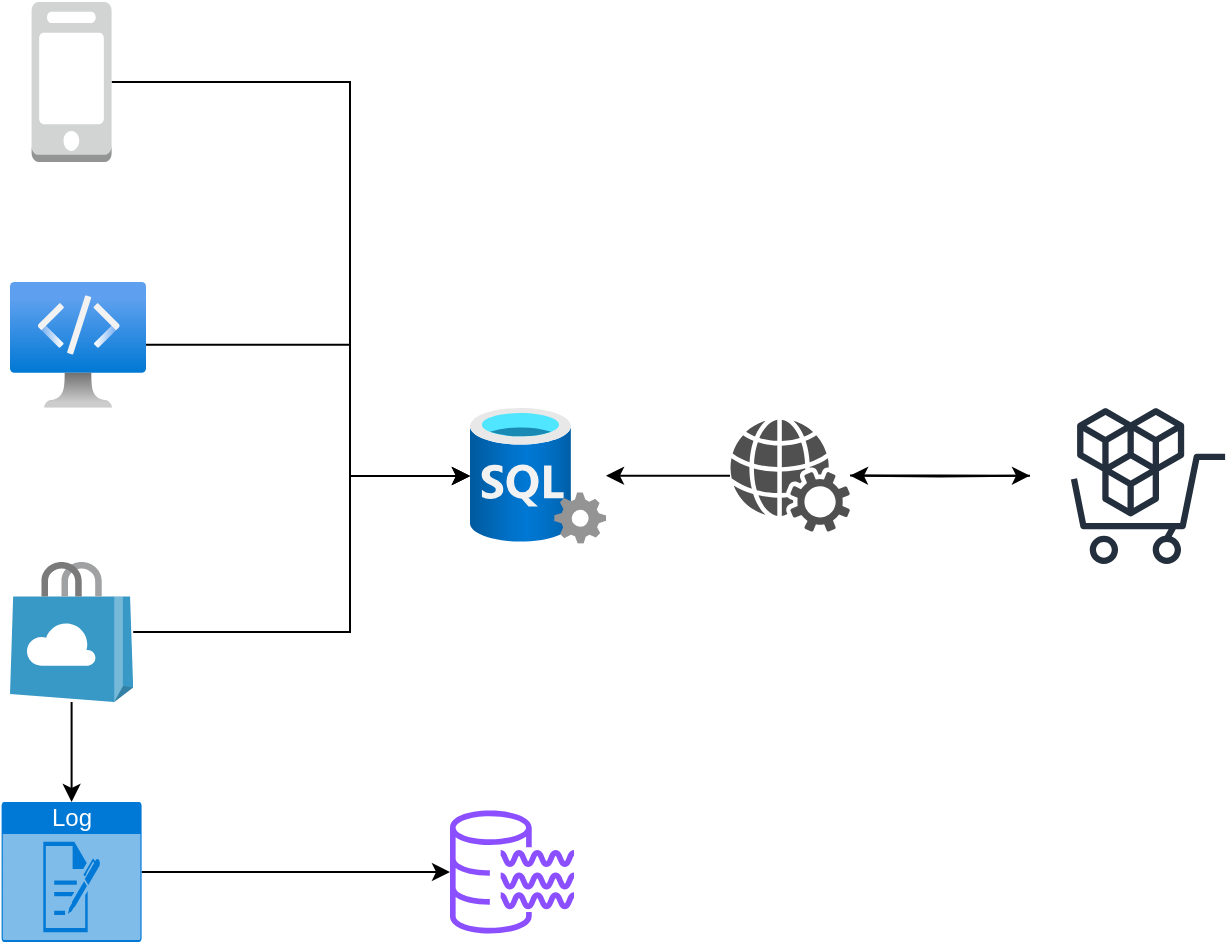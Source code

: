 <mxfile version="26.2.14">
  <diagram name="Página-1" id="1w6R6jaRtwUqlfPWIcSL">
    <mxGraphModel dx="1371" dy="788" grid="1" gridSize="10" guides="1" tooltips="1" connect="1" arrows="1" fold="1" page="1" pageScale="1" pageWidth="827" pageHeight="1169" math="0" shadow="0">
      <root>
        <mxCell id="0" />
        <mxCell id="1" parent="0" />
        <mxCell id="Gt5QNJNXdKus-KMSzOH9-13" value="" style="edgeStyle=orthogonalEdgeStyle;rounded=0;orthogonalLoop=1;jettySize=auto;html=1;" edge="1" parent="1" source="Gt5QNJNXdKus-KMSzOH9-2" target="Gt5QNJNXdKus-KMSzOH9-6">
          <mxGeometry relative="1" as="geometry">
            <mxPoint x="405.4" y="230" as="targetPoint" />
            <Array as="points">
              <mxPoint x="320" y="110" />
              <mxPoint x="320" y="307" />
            </Array>
          </mxGeometry>
        </mxCell>
        <mxCell id="Gt5QNJNXdKus-KMSzOH9-2" value="" style="outlineConnect=0;dashed=0;verticalLabelPosition=bottom;verticalAlign=top;align=center;html=1;shape=mxgraph.aws3.mobile_client;fillColor=#D2D3D3;gradientColor=none;" vertex="1" parent="1">
          <mxGeometry x="160.8" y="70" width="40" height="80" as="geometry" />
        </mxCell>
        <mxCell id="Gt5QNJNXdKus-KMSzOH9-6" value="" style="image;aspect=fixed;html=1;points=[];align=center;fontSize=12;image=img/lib/azure2/databases/SQL_Server.svg;" vertex="1" parent="1">
          <mxGeometry x="380" y="272.84" width="68" height="68" as="geometry" />
        </mxCell>
        <mxCell id="Gt5QNJNXdKus-KMSzOH9-19" style="edgeStyle=orthogonalEdgeStyle;rounded=0;orthogonalLoop=1;jettySize=auto;html=1;" edge="1" parent="1" source="Gt5QNJNXdKus-KMSzOH9-12" target="Gt5QNJNXdKus-KMSzOH9-6">
          <mxGeometry relative="1" as="geometry">
            <Array as="points">
              <mxPoint x="320" y="241" />
              <mxPoint x="320" y="307" />
            </Array>
          </mxGeometry>
        </mxCell>
        <mxCell id="Gt5QNJNXdKus-KMSzOH9-12" value="" style="image;aspect=fixed;html=1;points=[];align=center;fontSize=12;image=img/lib/azure2/other/Defender_Engineering_Station.svg;" vertex="1" parent="1">
          <mxGeometry x="150" y="210" width="68" height="62.84" as="geometry" />
        </mxCell>
        <mxCell id="Gt5QNJNXdKus-KMSzOH9-23" style="edgeStyle=orthogonalEdgeStyle;rounded=0;orthogonalLoop=1;jettySize=auto;html=1;" edge="1" parent="1" target="Gt5QNJNXdKus-KMSzOH9-22">
          <mxGeometry relative="1" as="geometry">
            <mxPoint x="660" y="306.84" as="sourcePoint" />
          </mxGeometry>
        </mxCell>
        <mxCell id="Gt5QNJNXdKus-KMSzOH9-24" style="edgeStyle=orthogonalEdgeStyle;rounded=0;orthogonalLoop=1;jettySize=auto;html=1;" edge="1" parent="1" source="Gt5QNJNXdKus-KMSzOH9-22" target="Gt5QNJNXdKus-KMSzOH9-6">
          <mxGeometry relative="1" as="geometry" />
        </mxCell>
        <mxCell id="Gt5QNJNXdKus-KMSzOH9-25" style="edgeStyle=orthogonalEdgeStyle;rounded=0;orthogonalLoop=1;jettySize=auto;html=1;" edge="1" parent="1" source="Gt5QNJNXdKus-KMSzOH9-22">
          <mxGeometry relative="1" as="geometry">
            <mxPoint x="660" y="306.84" as="targetPoint" />
          </mxGeometry>
        </mxCell>
        <mxCell id="Gt5QNJNXdKus-KMSzOH9-22" value="" style="sketch=0;pointerEvents=1;shadow=0;dashed=0;html=1;strokeColor=none;fillColor=#505050;labelPosition=center;verticalLabelPosition=bottom;verticalAlign=top;outlineConnect=0;align=center;shape=mxgraph.office.services.web_services;" vertex="1" parent="1">
          <mxGeometry x="510" y="278.84" width="60" height="56" as="geometry" />
        </mxCell>
        <mxCell id="Gt5QNJNXdKus-KMSzOH9-26" value="" style="sketch=0;outlineConnect=0;fontColor=#232F3E;gradientColor=none;fillColor=#232F3D;strokeColor=none;dashed=0;verticalLabelPosition=bottom;verticalAlign=top;align=center;html=1;fontSize=12;fontStyle=0;aspect=fixed;pointerEvents=1;shape=mxgraph.aws4.marketplace;" vertex="1" parent="1">
          <mxGeometry x="680" y="273" width="78" height="78" as="geometry" />
        </mxCell>
        <mxCell id="Gt5QNJNXdKus-KMSzOH9-29" style="edgeStyle=orthogonalEdgeStyle;rounded=0;orthogonalLoop=1;jettySize=auto;html=1;" edge="1" parent="1" source="Gt5QNJNXdKus-KMSzOH9-27" target="Gt5QNJNXdKus-KMSzOH9-6">
          <mxGeometry relative="1" as="geometry">
            <Array as="points">
              <mxPoint x="320" y="385" />
              <mxPoint x="320" y="307" />
            </Array>
          </mxGeometry>
        </mxCell>
        <mxCell id="Gt5QNJNXdKus-KMSzOH9-31" style="edgeStyle=orthogonalEdgeStyle;rounded=0;orthogonalLoop=1;jettySize=auto;html=1;" edge="1" parent="1" source="Gt5QNJNXdKus-KMSzOH9-27" target="Gt5QNJNXdKus-KMSzOH9-30">
          <mxGeometry relative="1" as="geometry" />
        </mxCell>
        <mxCell id="Gt5QNJNXdKus-KMSzOH9-27" value="" style="image;sketch=0;aspect=fixed;html=1;points=[];align=center;fontSize=12;image=img/lib/mscae/Store_Marketplace.svg;" vertex="1" parent="1">
          <mxGeometry x="150" y="350" width="61.6" height="70" as="geometry" />
        </mxCell>
        <mxCell id="Gt5QNJNXdKus-KMSzOH9-34" style="edgeStyle=orthogonalEdgeStyle;rounded=0;orthogonalLoop=1;jettySize=auto;html=1;" edge="1" parent="1" source="Gt5QNJNXdKus-KMSzOH9-30" target="Gt5QNJNXdKus-KMSzOH9-33">
          <mxGeometry relative="1" as="geometry" />
        </mxCell>
        <mxCell id="Gt5QNJNXdKus-KMSzOH9-30" value="Log" style="html=1;whiteSpace=wrap;strokeColor=none;fillColor=#0079D6;labelPosition=center;verticalLabelPosition=middle;verticalAlign=top;align=center;fontSize=12;outlineConnect=0;spacingTop=-6;fontColor=#FFFFFF;sketch=0;shape=mxgraph.sitemap.log;" vertex="1" parent="1">
          <mxGeometry x="145.8" y="470" width="70" height="70" as="geometry" />
        </mxCell>
        <mxCell id="Gt5QNJNXdKus-KMSzOH9-33" value="" style="sketch=0;outlineConnect=0;fontColor=#232F3E;gradientColor=none;fillColor=#8C4FFF;strokeColor=none;dashed=0;verticalLabelPosition=bottom;verticalAlign=top;align=center;html=1;fontSize=12;fontStyle=0;aspect=fixed;pointerEvents=1;shape=mxgraph.aws4.data_lake_resource_icon;" vertex="1" parent="1">
          <mxGeometry x="370" y="474" width="62" height="62" as="geometry" />
        </mxCell>
      </root>
    </mxGraphModel>
  </diagram>
</mxfile>
